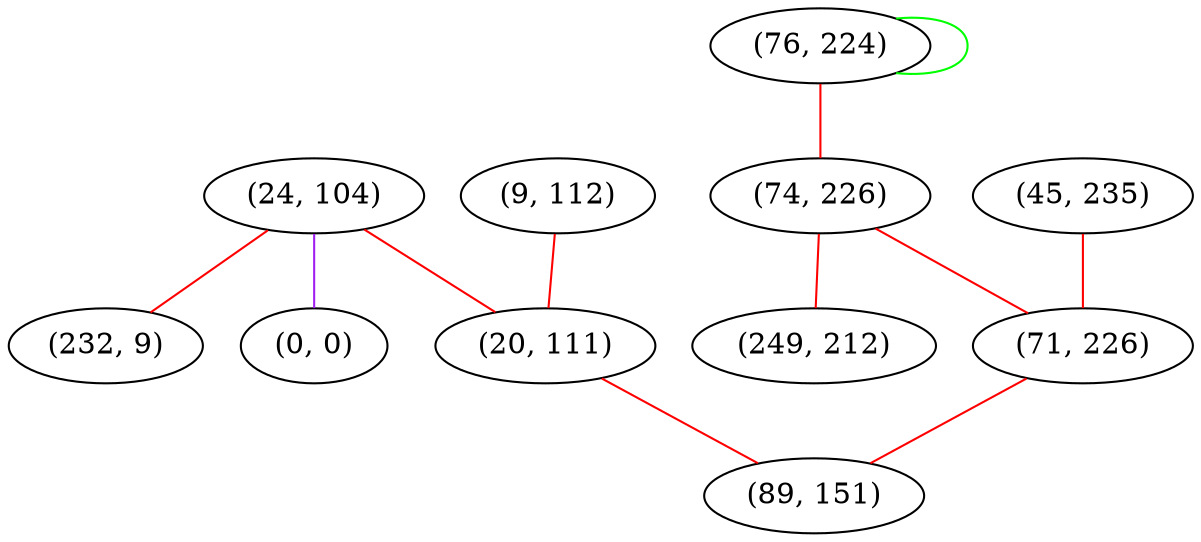 graph "" {
"(24, 104)";
"(76, 224)";
"(232, 9)";
"(9, 112)";
"(0, 0)";
"(74, 226)";
"(249, 212)";
"(20, 111)";
"(45, 235)";
"(71, 226)";
"(89, 151)";
"(24, 104)" -- "(232, 9)"  [color=red, key=0, weight=1];
"(24, 104)" -- "(20, 111)"  [color=red, key=0, weight=1];
"(24, 104)" -- "(0, 0)"  [color=purple, key=0, weight=4];
"(76, 224)" -- "(76, 224)"  [color=green, key=0, weight=2];
"(76, 224)" -- "(74, 226)"  [color=red, key=0, weight=1];
"(9, 112)" -- "(20, 111)"  [color=red, key=0, weight=1];
"(74, 226)" -- "(249, 212)"  [color=red, key=0, weight=1];
"(74, 226)" -- "(71, 226)"  [color=red, key=0, weight=1];
"(20, 111)" -- "(89, 151)"  [color=red, key=0, weight=1];
"(45, 235)" -- "(71, 226)"  [color=red, key=0, weight=1];
"(71, 226)" -- "(89, 151)"  [color=red, key=0, weight=1];
}
